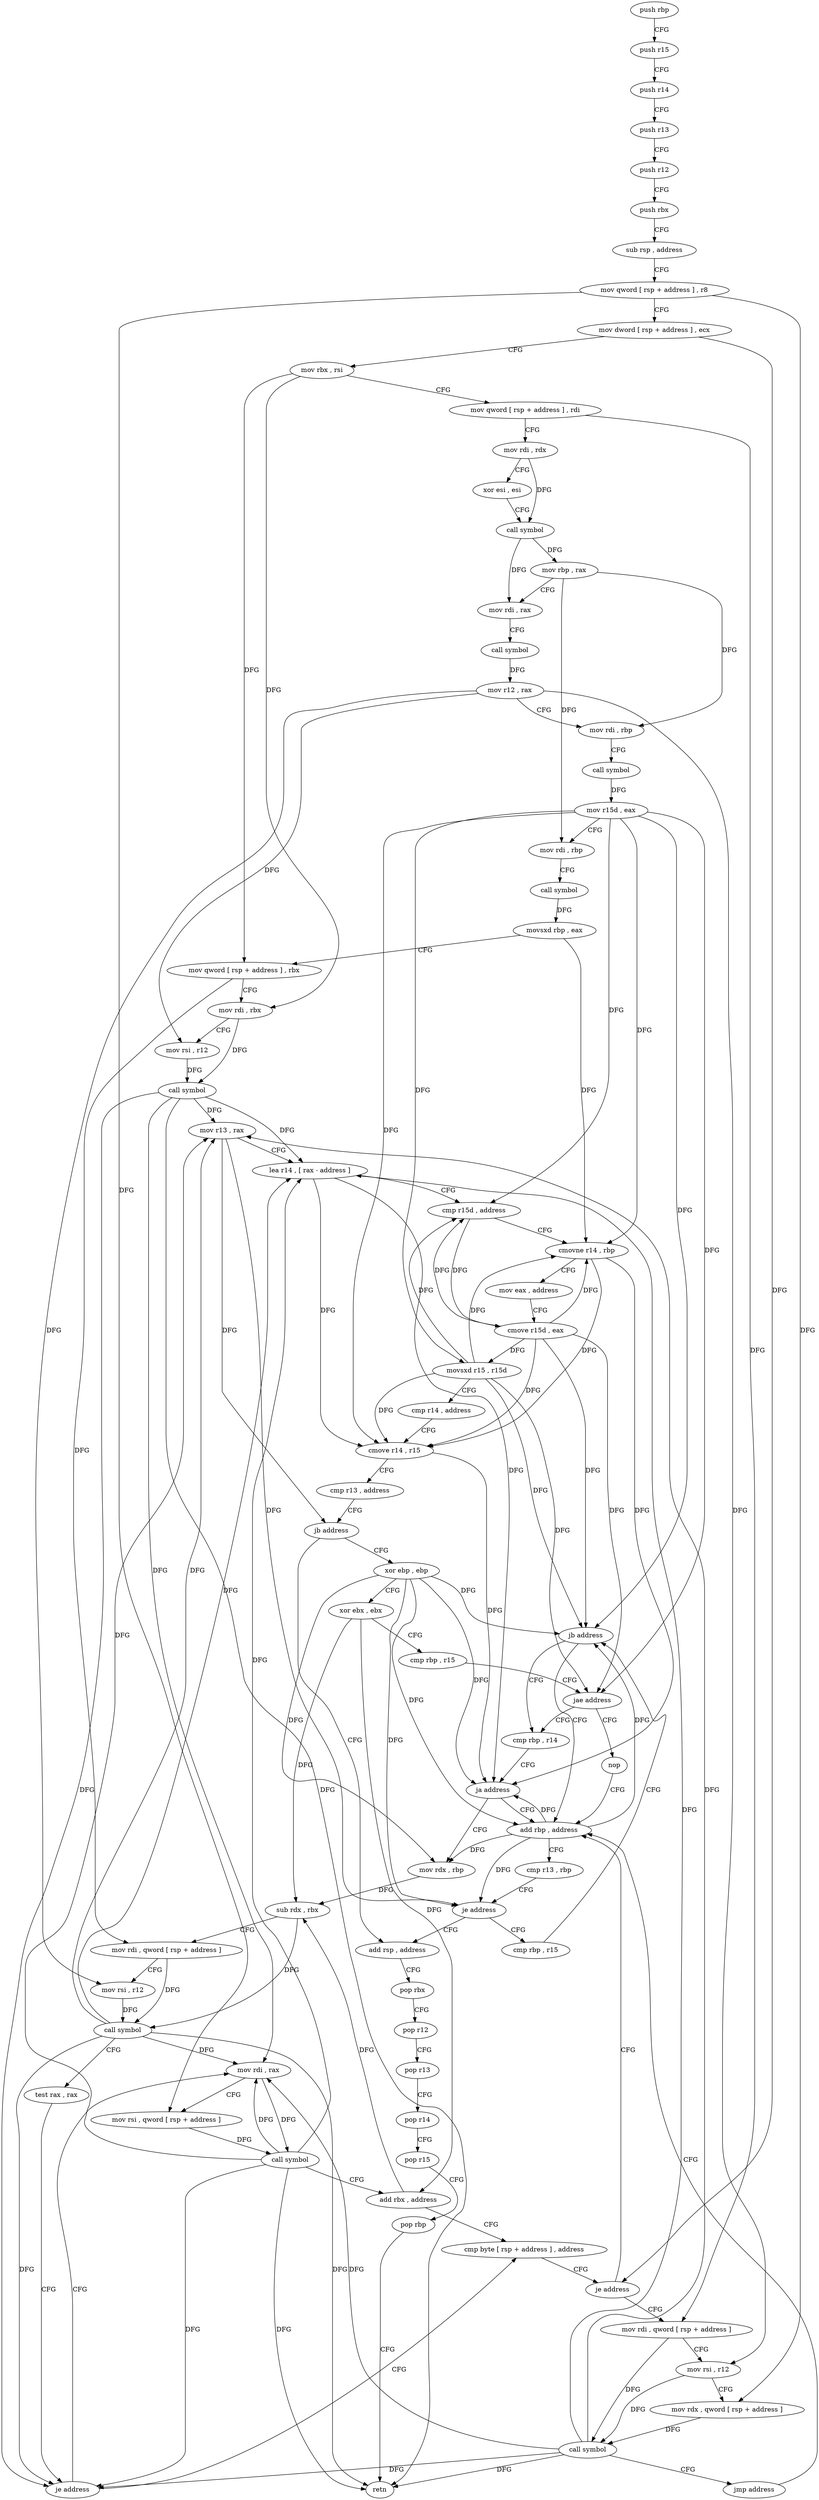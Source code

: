 digraph "func" {
"97520" [label = "push rbp" ]
"97521" [label = "push r15" ]
"97523" [label = "push r14" ]
"97525" [label = "push r13" ]
"97527" [label = "push r12" ]
"97529" [label = "push rbx" ]
"97530" [label = "sub rsp , address" ]
"97534" [label = "mov qword [ rsp + address ] , r8" ]
"97539" [label = "mov dword [ rsp + address ] , ecx" ]
"97543" [label = "mov rbx , rsi" ]
"97546" [label = "mov qword [ rsp + address ] , rdi" ]
"97551" [label = "mov rdi , rdx" ]
"97554" [label = "xor esi , esi" ]
"97556" [label = "call symbol" ]
"97561" [label = "mov rbp , rax" ]
"97564" [label = "mov rdi , rax" ]
"97567" [label = "call symbol" ]
"97572" [label = "mov r12 , rax" ]
"97575" [label = "mov rdi , rbp" ]
"97578" [label = "call symbol" ]
"97583" [label = "mov r15d , eax" ]
"97586" [label = "mov rdi , rbp" ]
"97589" [label = "call symbol" ]
"97594" [label = "movsxd rbp , eax" ]
"97597" [label = "mov qword [ rsp + address ] , rbx" ]
"97602" [label = "mov rdi , rbx" ]
"97605" [label = "mov rsi , r12" ]
"97608" [label = "call symbol" ]
"97613" [label = "mov r13 , rax" ]
"97616" [label = "lea r14 , [ rax - address ]" ]
"97620" [label = "cmp r15d , address" ]
"97624" [label = "cmovne r14 , rbp" ]
"97628" [label = "mov eax , address" ]
"97633" [label = "cmove r15d , eax" ]
"97637" [label = "movsxd r15 , r15d" ]
"97640" [label = "cmp r14 , address" ]
"97644" [label = "cmove r14 , r15" ]
"97648" [label = "cmp r13 , address" ]
"97652" [label = "jb address" ]
"97751" [label = "add rsp , address" ]
"97654" [label = "xor ebp , ebp" ]
"97755" [label = "pop rbx" ]
"97756" [label = "pop r12" ]
"97758" [label = "pop r13" ]
"97760" [label = "pop r14" ]
"97762" [label = "pop r15" ]
"97764" [label = "pop rbp" ]
"97765" [label = "retn" ]
"97656" [label = "xor ebx , ebx" ]
"97658" [label = "cmp rbp , r15" ]
"97661" [label = "jae address" ]
"97678" [label = "cmp rbp , r14" ]
"97663" [label = "nop" ]
"97681" [label = "ja address" ]
"97664" [label = "add rbp , address" ]
"97683" [label = "mov rdx , rbp" ]
"97668" [label = "cmp r13 , rbp" ]
"97671" [label = "je address" ]
"97673" [label = "cmp rbp , r15" ]
"97686" [label = "sub rdx , rbx" ]
"97689" [label = "mov rdi , qword [ rsp + address ]" ]
"97694" [label = "mov rsi , r12" ]
"97697" [label = "call symbol" ]
"97702" [label = "test rax , rax" ]
"97705" [label = "je address" ]
"97724" [label = "cmp byte [ rsp + address ] , address" ]
"97707" [label = "mov rdi , rax" ]
"97676" [label = "jb address" ]
"97729" [label = "je address" ]
"97731" [label = "mov rdi , qword [ rsp + address ]" ]
"97710" [label = "mov rsi , qword [ rsp + address ]" ]
"97715" [label = "call symbol" ]
"97720" [label = "add rbx , address" ]
"97736" [label = "mov rsi , r12" ]
"97739" [label = "mov rdx , qword [ rsp + address ]" ]
"97744" [label = "call symbol" ]
"97749" [label = "jmp address" ]
"97520" -> "97521" [ label = "CFG" ]
"97521" -> "97523" [ label = "CFG" ]
"97523" -> "97525" [ label = "CFG" ]
"97525" -> "97527" [ label = "CFG" ]
"97527" -> "97529" [ label = "CFG" ]
"97529" -> "97530" [ label = "CFG" ]
"97530" -> "97534" [ label = "CFG" ]
"97534" -> "97539" [ label = "CFG" ]
"97534" -> "97710" [ label = "DFG" ]
"97534" -> "97739" [ label = "DFG" ]
"97539" -> "97543" [ label = "CFG" ]
"97539" -> "97729" [ label = "DFG" ]
"97543" -> "97546" [ label = "CFG" ]
"97543" -> "97597" [ label = "DFG" ]
"97543" -> "97602" [ label = "DFG" ]
"97546" -> "97551" [ label = "CFG" ]
"97546" -> "97731" [ label = "DFG" ]
"97551" -> "97554" [ label = "CFG" ]
"97551" -> "97556" [ label = "DFG" ]
"97554" -> "97556" [ label = "CFG" ]
"97556" -> "97561" [ label = "DFG" ]
"97556" -> "97564" [ label = "DFG" ]
"97561" -> "97564" [ label = "CFG" ]
"97561" -> "97575" [ label = "DFG" ]
"97561" -> "97586" [ label = "DFG" ]
"97564" -> "97567" [ label = "CFG" ]
"97567" -> "97572" [ label = "DFG" ]
"97572" -> "97575" [ label = "CFG" ]
"97572" -> "97605" [ label = "DFG" ]
"97572" -> "97694" [ label = "DFG" ]
"97572" -> "97736" [ label = "DFG" ]
"97575" -> "97578" [ label = "CFG" ]
"97578" -> "97583" [ label = "DFG" ]
"97583" -> "97586" [ label = "CFG" ]
"97583" -> "97620" [ label = "DFG" ]
"97583" -> "97624" [ label = "DFG" ]
"97583" -> "97637" [ label = "DFG" ]
"97583" -> "97644" [ label = "DFG" ]
"97583" -> "97661" [ label = "DFG" ]
"97583" -> "97676" [ label = "DFG" ]
"97586" -> "97589" [ label = "CFG" ]
"97589" -> "97594" [ label = "DFG" ]
"97594" -> "97597" [ label = "CFG" ]
"97594" -> "97624" [ label = "DFG" ]
"97597" -> "97602" [ label = "CFG" ]
"97597" -> "97689" [ label = "DFG" ]
"97602" -> "97605" [ label = "CFG" ]
"97602" -> "97608" [ label = "DFG" ]
"97605" -> "97608" [ label = "DFG" ]
"97608" -> "97613" [ label = "DFG" ]
"97608" -> "97616" [ label = "DFG" ]
"97608" -> "97765" [ label = "DFG" ]
"97608" -> "97705" [ label = "DFG" ]
"97608" -> "97707" [ label = "DFG" ]
"97613" -> "97616" [ label = "CFG" ]
"97613" -> "97652" [ label = "DFG" ]
"97613" -> "97671" [ label = "DFG" ]
"97616" -> "97620" [ label = "CFG" ]
"97616" -> "97644" [ label = "DFG" ]
"97616" -> "97681" [ label = "DFG" ]
"97620" -> "97624" [ label = "CFG" ]
"97620" -> "97633" [ label = "DFG" ]
"97624" -> "97628" [ label = "CFG" ]
"97624" -> "97644" [ label = "DFG" ]
"97624" -> "97681" [ label = "DFG" ]
"97628" -> "97633" [ label = "CFG" ]
"97633" -> "97637" [ label = "DFG" ]
"97633" -> "97620" [ label = "DFG" ]
"97633" -> "97624" [ label = "DFG" ]
"97633" -> "97644" [ label = "DFG" ]
"97633" -> "97661" [ label = "DFG" ]
"97633" -> "97676" [ label = "DFG" ]
"97637" -> "97640" [ label = "CFG" ]
"97637" -> "97620" [ label = "DFG" ]
"97637" -> "97624" [ label = "DFG" ]
"97637" -> "97644" [ label = "DFG" ]
"97637" -> "97661" [ label = "DFG" ]
"97637" -> "97676" [ label = "DFG" ]
"97640" -> "97644" [ label = "CFG" ]
"97644" -> "97648" [ label = "CFG" ]
"97644" -> "97681" [ label = "DFG" ]
"97648" -> "97652" [ label = "CFG" ]
"97652" -> "97751" [ label = "CFG" ]
"97652" -> "97654" [ label = "CFG" ]
"97751" -> "97755" [ label = "CFG" ]
"97654" -> "97656" [ label = "CFG" ]
"97654" -> "97681" [ label = "DFG" ]
"97654" -> "97664" [ label = "DFG" ]
"97654" -> "97671" [ label = "DFG" ]
"97654" -> "97683" [ label = "DFG" ]
"97654" -> "97676" [ label = "DFG" ]
"97755" -> "97756" [ label = "CFG" ]
"97756" -> "97758" [ label = "CFG" ]
"97758" -> "97760" [ label = "CFG" ]
"97760" -> "97762" [ label = "CFG" ]
"97762" -> "97764" [ label = "CFG" ]
"97764" -> "97765" [ label = "CFG" ]
"97656" -> "97658" [ label = "CFG" ]
"97656" -> "97686" [ label = "DFG" ]
"97656" -> "97720" [ label = "DFG" ]
"97658" -> "97661" [ label = "CFG" ]
"97661" -> "97678" [ label = "CFG" ]
"97661" -> "97663" [ label = "CFG" ]
"97678" -> "97681" [ label = "CFG" ]
"97663" -> "97664" [ label = "CFG" ]
"97681" -> "97664" [ label = "CFG" ]
"97681" -> "97683" [ label = "CFG" ]
"97664" -> "97668" [ label = "CFG" ]
"97664" -> "97681" [ label = "DFG" ]
"97664" -> "97671" [ label = "DFG" ]
"97664" -> "97683" [ label = "DFG" ]
"97664" -> "97676" [ label = "DFG" ]
"97683" -> "97686" [ label = "DFG" ]
"97668" -> "97671" [ label = "CFG" ]
"97671" -> "97751" [ label = "CFG" ]
"97671" -> "97673" [ label = "CFG" ]
"97673" -> "97676" [ label = "CFG" ]
"97686" -> "97689" [ label = "CFG" ]
"97686" -> "97697" [ label = "DFG" ]
"97689" -> "97694" [ label = "CFG" ]
"97689" -> "97697" [ label = "DFG" ]
"97694" -> "97697" [ label = "DFG" ]
"97697" -> "97702" [ label = "CFG" ]
"97697" -> "97613" [ label = "DFG" ]
"97697" -> "97616" [ label = "DFG" ]
"97697" -> "97765" [ label = "DFG" ]
"97697" -> "97705" [ label = "DFG" ]
"97697" -> "97707" [ label = "DFG" ]
"97702" -> "97705" [ label = "CFG" ]
"97705" -> "97724" [ label = "CFG" ]
"97705" -> "97707" [ label = "CFG" ]
"97724" -> "97729" [ label = "CFG" ]
"97707" -> "97710" [ label = "CFG" ]
"97707" -> "97715" [ label = "DFG" ]
"97676" -> "97664" [ label = "CFG" ]
"97676" -> "97678" [ label = "CFG" ]
"97729" -> "97664" [ label = "CFG" ]
"97729" -> "97731" [ label = "CFG" ]
"97731" -> "97736" [ label = "CFG" ]
"97731" -> "97744" [ label = "DFG" ]
"97710" -> "97715" [ label = "DFG" ]
"97715" -> "97720" [ label = "CFG" ]
"97715" -> "97613" [ label = "DFG" ]
"97715" -> "97616" [ label = "DFG" ]
"97715" -> "97705" [ label = "DFG" ]
"97715" -> "97707" [ label = "DFG" ]
"97715" -> "97765" [ label = "DFG" ]
"97720" -> "97724" [ label = "CFG" ]
"97720" -> "97686" [ label = "DFG" ]
"97736" -> "97739" [ label = "CFG" ]
"97736" -> "97744" [ label = "DFG" ]
"97739" -> "97744" [ label = "DFG" ]
"97744" -> "97749" [ label = "CFG" ]
"97744" -> "97613" [ label = "DFG" ]
"97744" -> "97616" [ label = "DFG" ]
"97744" -> "97705" [ label = "DFG" ]
"97744" -> "97707" [ label = "DFG" ]
"97744" -> "97765" [ label = "DFG" ]
"97749" -> "97664" [ label = "CFG" ]
}
